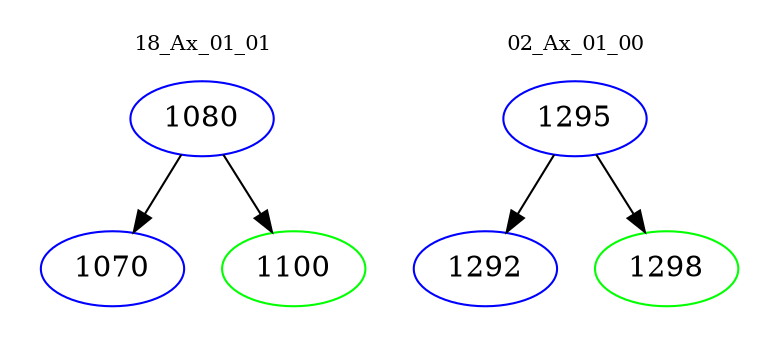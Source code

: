 digraph{
subgraph cluster_0 {
color = white
label = "18_Ax_01_01";
fontsize=10;
T0_1080 [label="1080", color="blue"]
T0_1080 -> T0_1070 [color="black"]
T0_1070 [label="1070", color="blue"]
T0_1080 -> T0_1100 [color="black"]
T0_1100 [label="1100", color="green"]
}
subgraph cluster_1 {
color = white
label = "02_Ax_01_00";
fontsize=10;
T1_1295 [label="1295", color="blue"]
T1_1295 -> T1_1292 [color="black"]
T1_1292 [label="1292", color="blue"]
T1_1295 -> T1_1298 [color="black"]
T1_1298 [label="1298", color="green"]
}
}

